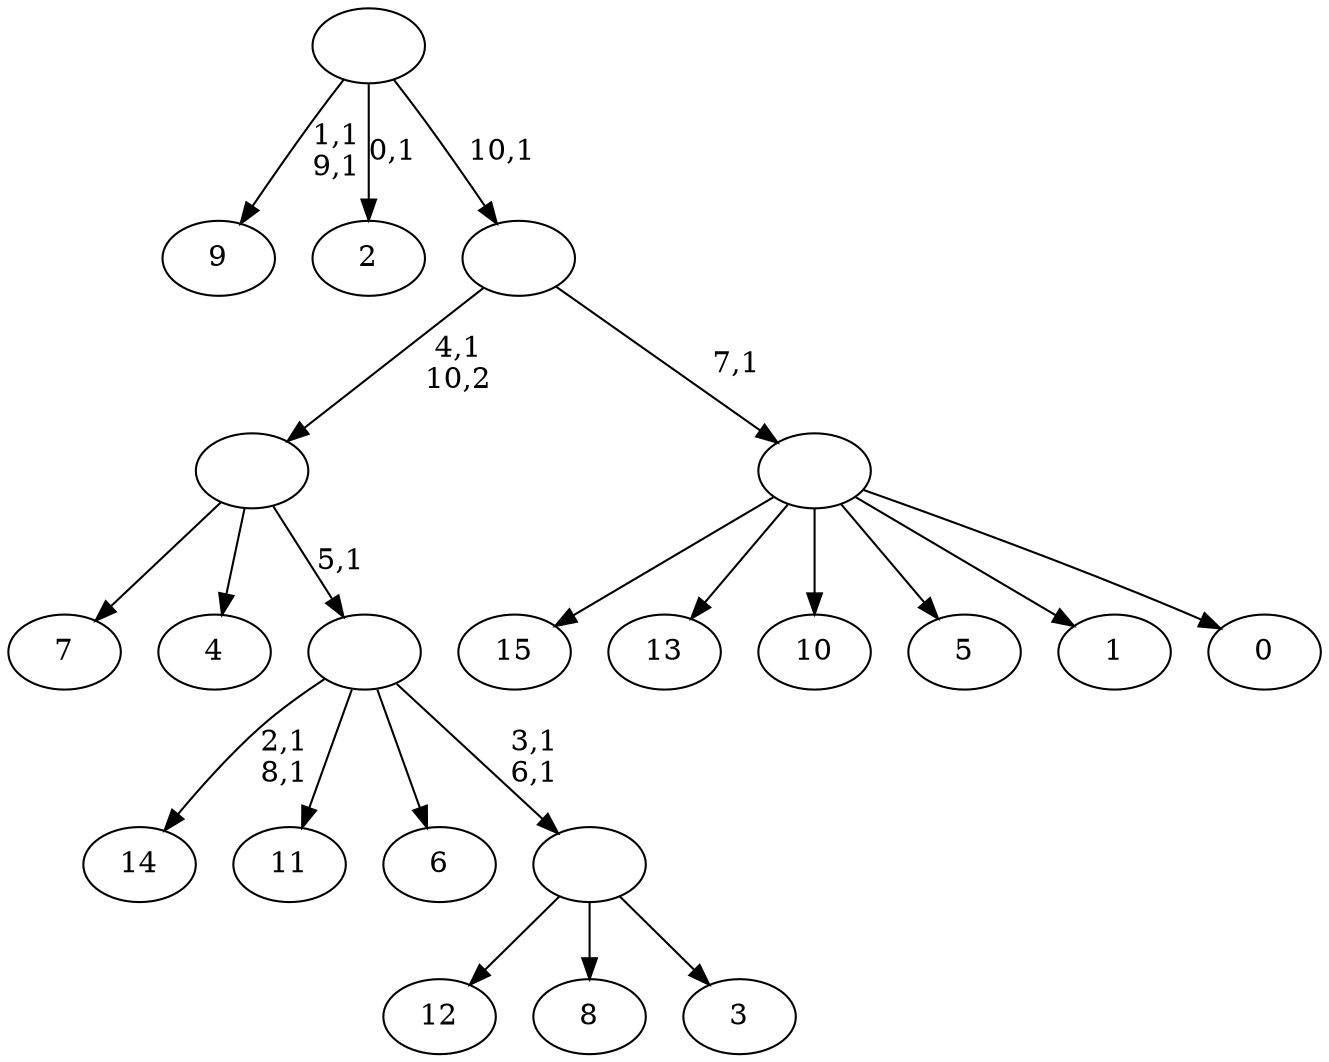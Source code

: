 digraph T {
	27 [label="15"]
	26 [label="14"]
	23 [label="13"]
	22 [label="12"]
	21 [label="11"]
	20 [label="10"]
	19 [label="9"]
	16 [label="8"]
	15 [label="7"]
	14 [label="6"]
	13 [label="5"]
	12 [label="4"]
	11 [label="3"]
	10 [label=""]
	8 [label=""]
	7 [label=""]
	6 [label="2"]
	4 [label="1"]
	3 [label="0"]
	2 [label=""]
	1 [label=""]
	0 [label=""]
	10 -> 22 [label=""]
	10 -> 16 [label=""]
	10 -> 11 [label=""]
	8 -> 10 [label="3,1\n6,1"]
	8 -> 26 [label="2,1\n8,1"]
	8 -> 21 [label=""]
	8 -> 14 [label=""]
	7 -> 15 [label=""]
	7 -> 12 [label=""]
	7 -> 8 [label="5,1"]
	2 -> 27 [label=""]
	2 -> 23 [label=""]
	2 -> 20 [label=""]
	2 -> 13 [label=""]
	2 -> 4 [label=""]
	2 -> 3 [label=""]
	1 -> 7 [label="4,1\n10,2"]
	1 -> 2 [label="7,1"]
	0 -> 6 [label="0,1"]
	0 -> 19 [label="1,1\n9,1"]
	0 -> 1 [label="10,1"]
}
